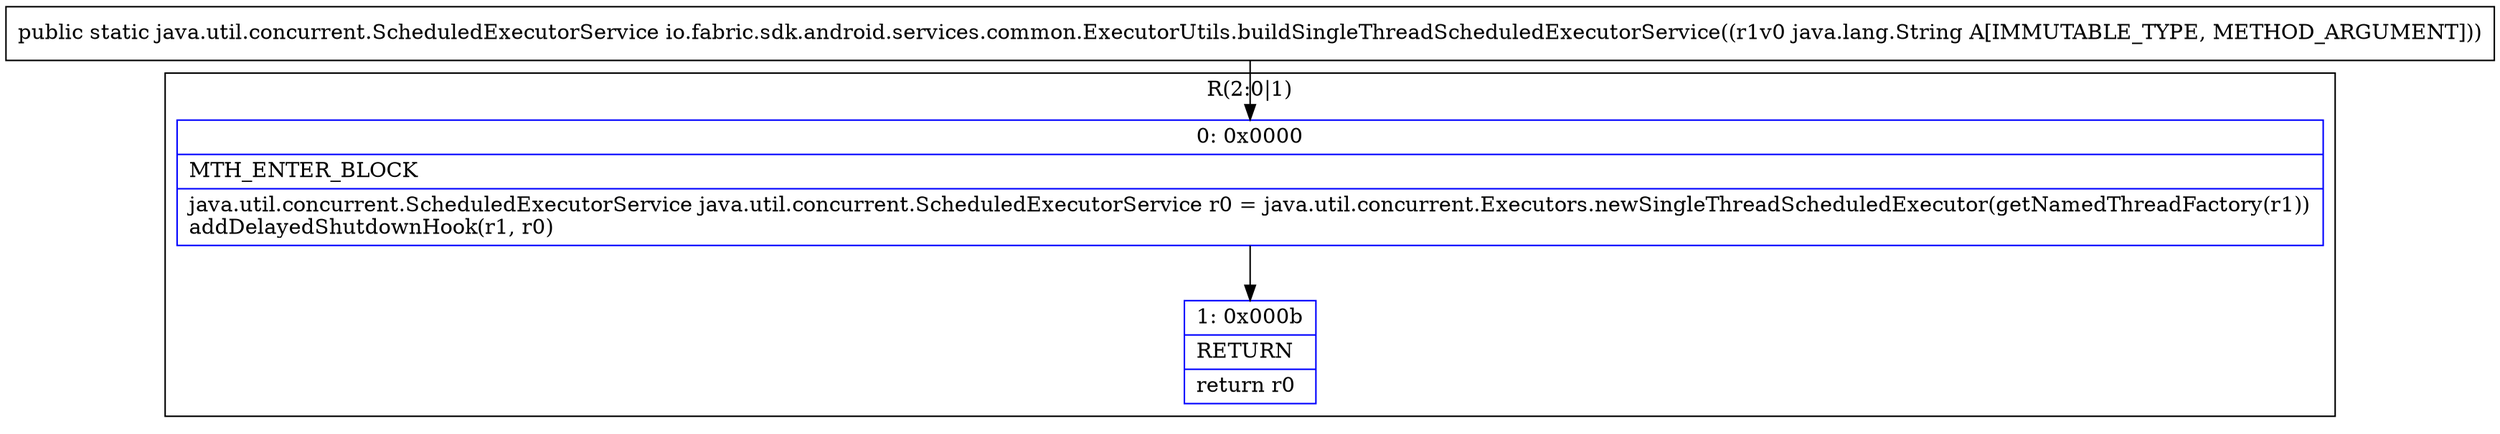 digraph "CFG forio.fabric.sdk.android.services.common.ExecutorUtils.buildSingleThreadScheduledExecutorService(Ljava\/lang\/String;)Ljava\/util\/concurrent\/ScheduledExecutorService;" {
subgraph cluster_Region_49748732 {
label = "R(2:0|1)";
node [shape=record,color=blue];
Node_0 [shape=record,label="{0\:\ 0x0000|MTH_ENTER_BLOCK\l|java.util.concurrent.ScheduledExecutorService java.util.concurrent.ScheduledExecutorService r0 = java.util.concurrent.Executors.newSingleThreadScheduledExecutor(getNamedThreadFactory(r1))\laddDelayedShutdownHook(r1, r0)\l}"];
Node_1 [shape=record,label="{1\:\ 0x000b|RETURN\l|return r0\l}"];
}
MethodNode[shape=record,label="{public static java.util.concurrent.ScheduledExecutorService io.fabric.sdk.android.services.common.ExecutorUtils.buildSingleThreadScheduledExecutorService((r1v0 java.lang.String A[IMMUTABLE_TYPE, METHOD_ARGUMENT])) }"];
MethodNode -> Node_0;
Node_0 -> Node_1;
}

